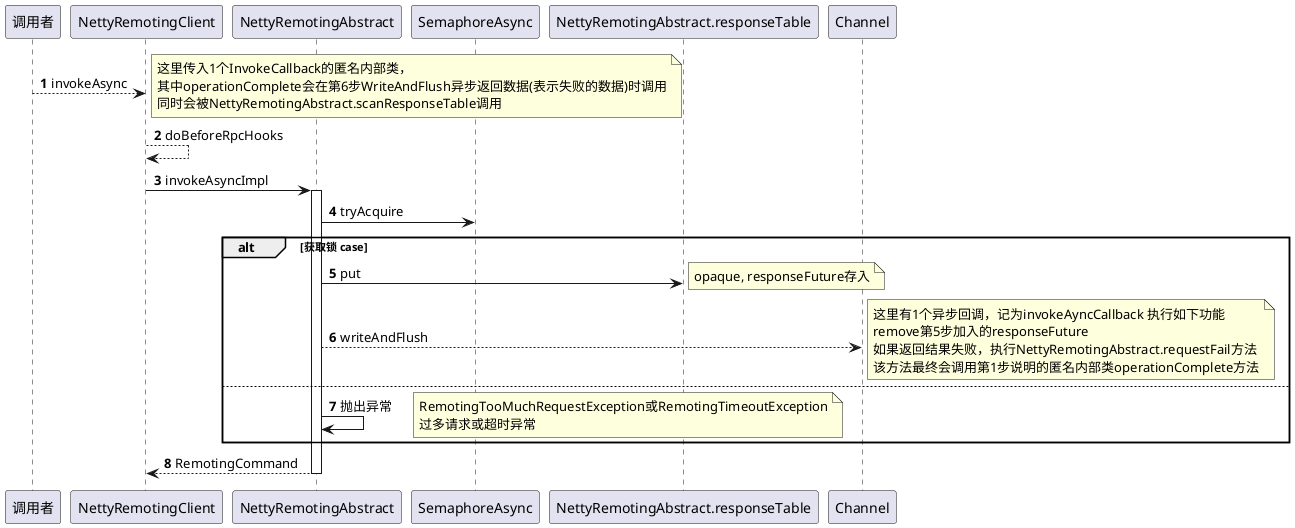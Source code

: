 @startuml
autonumber
调用者 --> NettyRemotingClient: invokeAsync
    note right
     这里传入1个InvokeCallback的匿名内部类，
     其中operationComplete会在第6步WriteAndFlush异步返回数据(表示失败的数据)时调用
     同时会被NettyRemotingAbstract.scanResponseTable调用
      end note
NettyRemotingClient-->NettyRemotingClient:doBeforeRpcHooks
NettyRemotingClient->NettyRemotingAbstract:invokeAsyncImpl
activate NettyRemotingAbstract
NettyRemotingAbstract->SemaphoreAsync:tryAcquire
alt 获取锁 case
    NettyRemotingAbstract->NettyRemotingAbstract.responseTable:put
        note right: opaque, responseFuture存入
    NettyRemotingAbstract-->Channel:writeAndFlush
        note right
            这里有1个异步回调，记为invokeAyncCallback 执行如下功能
            remove第5步加入的responseFuture
            如果返回结果失败，执行NettyRemotingAbstract.requestFail方法
            该方法最终会调用第1步说明的匿名内部类operationComplete方法
        end note
else
    NettyRemotingAbstract->NettyRemotingAbstract:抛出异常
        note right
        RemotingTooMuchRequestException或RemotingTimeoutException
        过多请求或超时异常
         end note
end

return RemotingCommand

'operationComplete
@enduml